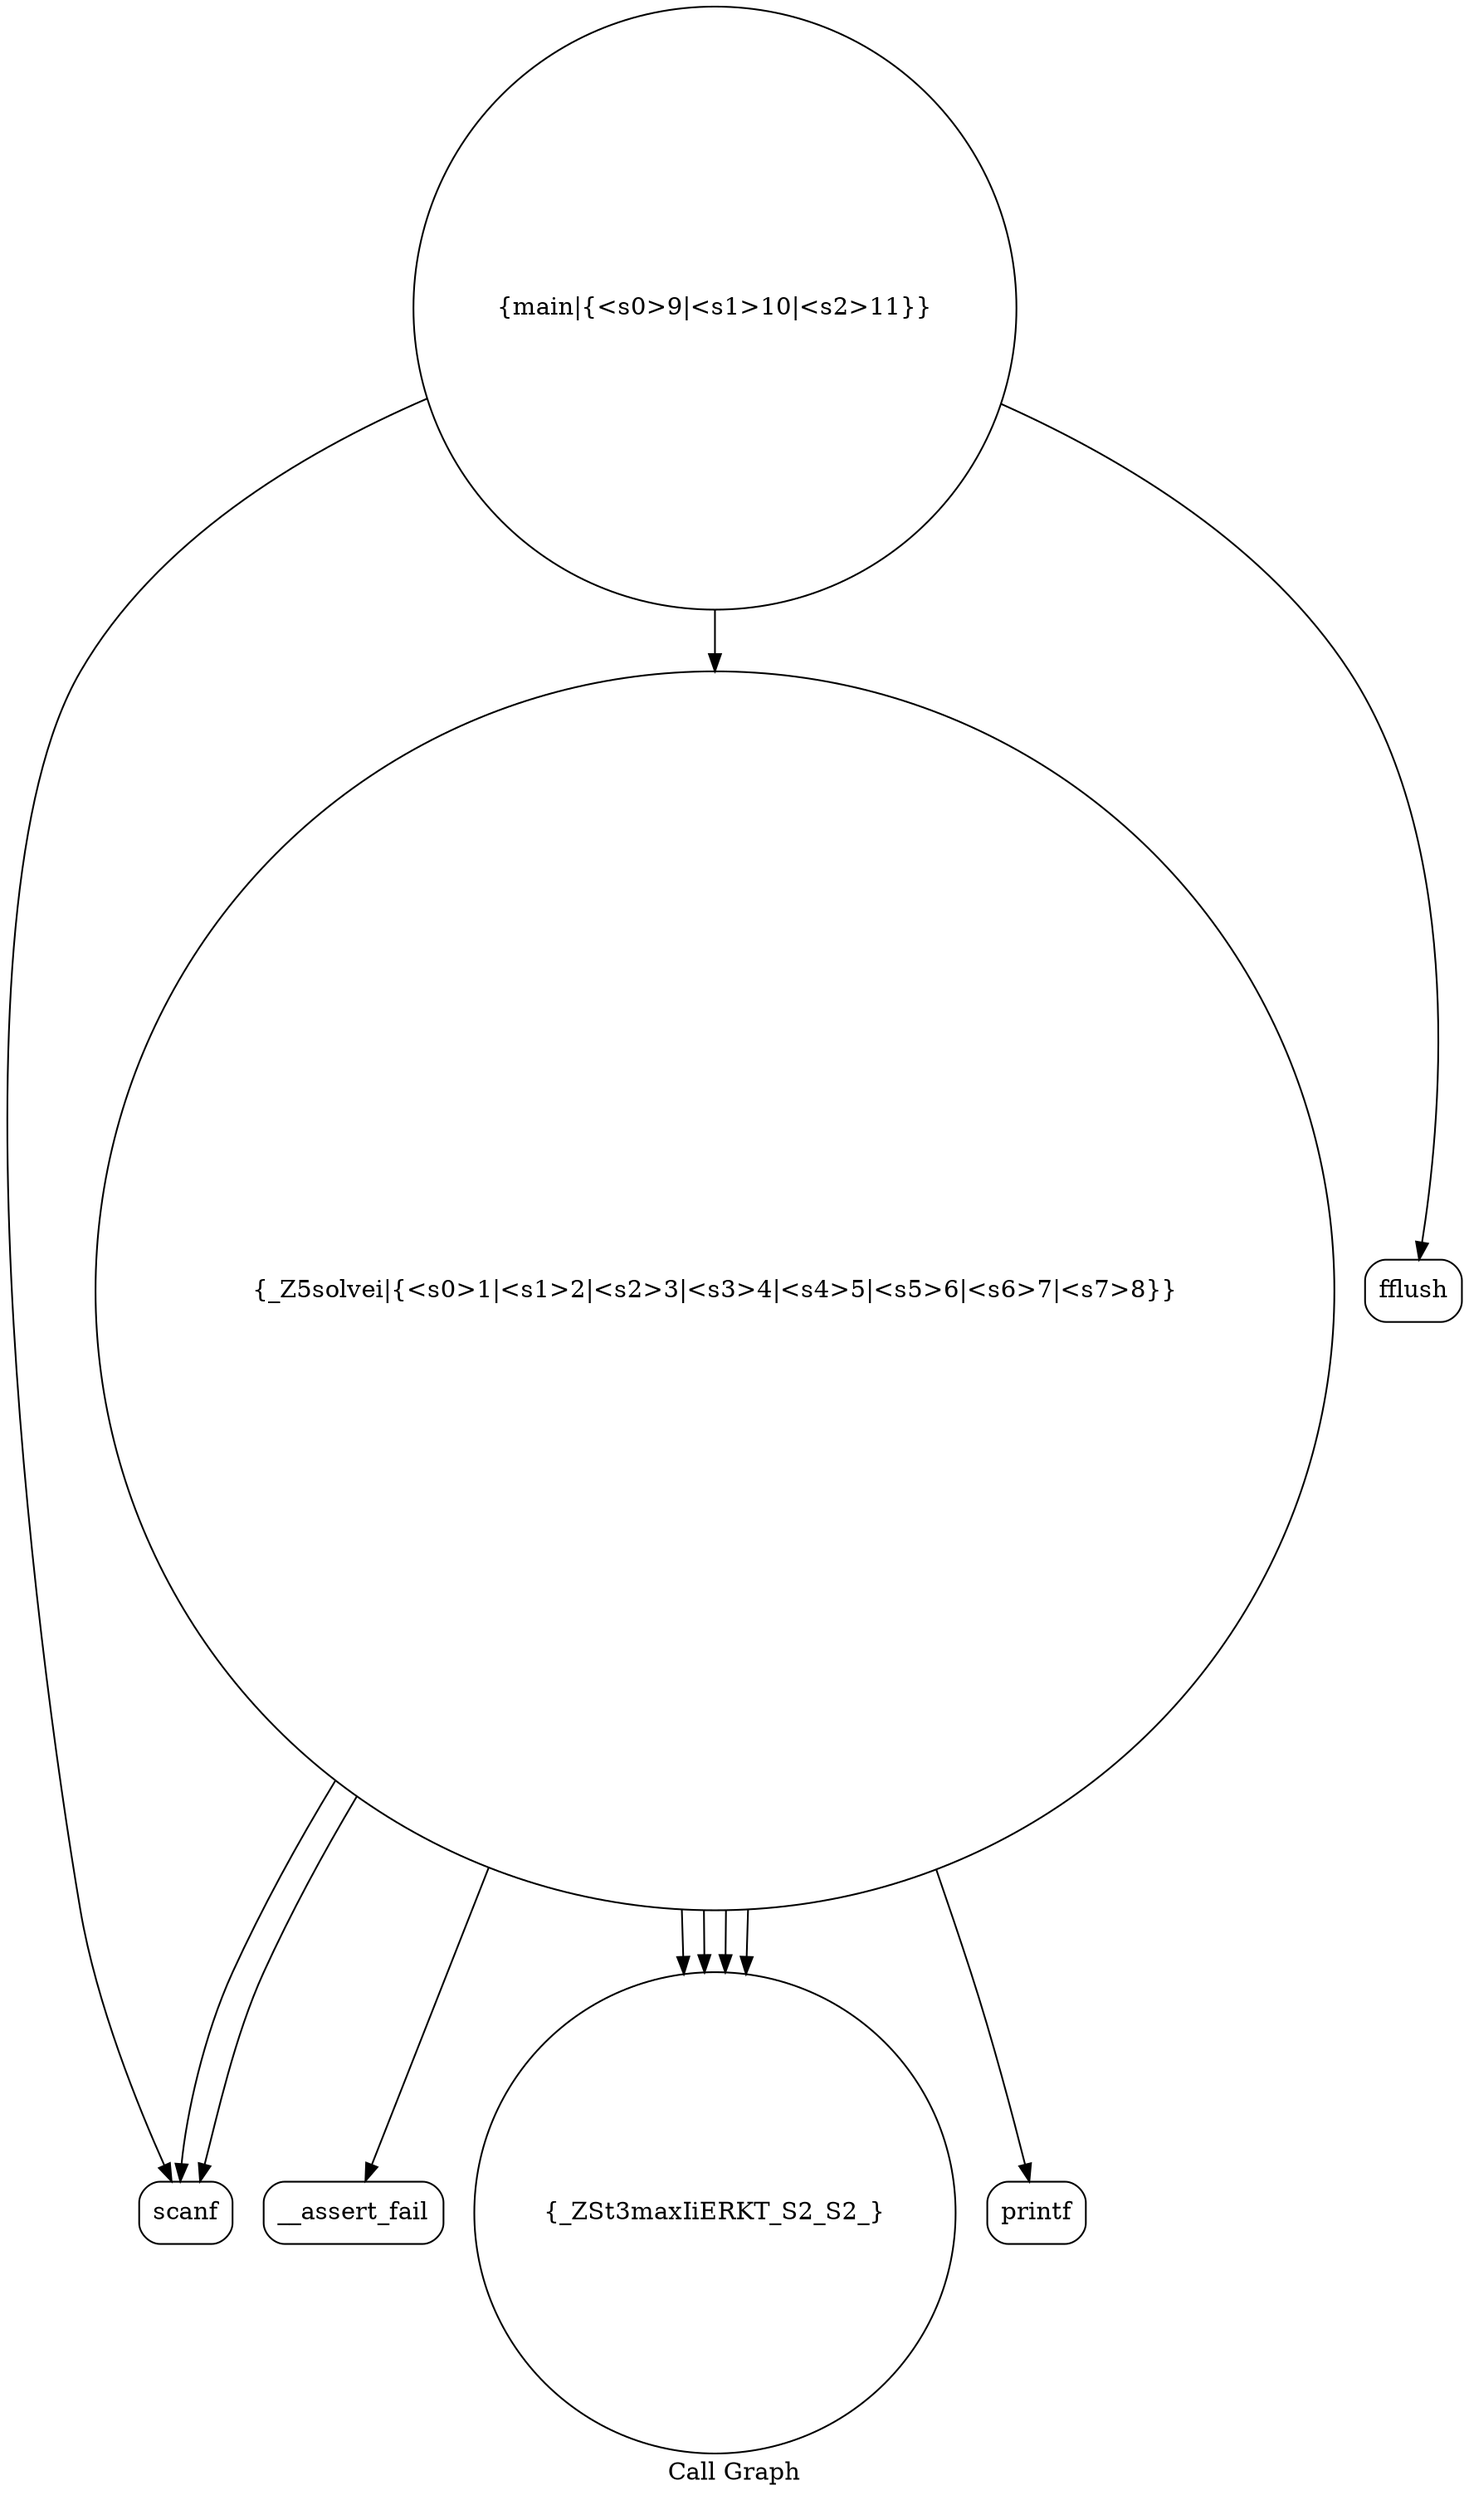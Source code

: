 digraph "Call Graph" {
	label="Call Graph";

	Node0x55992ffd4670 [shape=record,shape=circle,label="{_Z5solvei|{<s0>1|<s1>2|<s2>3|<s3>4|<s4>5|<s5>6|<s6>7|<s7>8}}"];
	Node0x55992ffd4670:s0 -> Node0x55992ffd4b00[color=black];
	Node0x55992ffd4670:s1 -> Node0x55992ffd4b00[color=black];
	Node0x55992ffd4670:s2 -> Node0x55992ffd4b80[color=black];
	Node0x55992ffd4670:s3 -> Node0x55992ffd4c00[color=black];
	Node0x55992ffd4670:s4 -> Node0x55992ffd4c00[color=black];
	Node0x55992ffd4670:s5 -> Node0x55992ffd4c00[color=black];
	Node0x55992ffd4670:s6 -> Node0x55992ffd4c00[color=black];
	Node0x55992ffd4670:s7 -> Node0x55992ffd4c80[color=black];
	Node0x55992ffd4b80 [shape=record,shape=Mrecord,label="{__assert_fail}"];
	Node0x55992ffd4c80 [shape=record,shape=Mrecord,label="{printf}"];
	Node0x55992ffd4d80 [shape=record,shape=Mrecord,label="{fflush}"];
	Node0x55992ffd4b00 [shape=record,shape=Mrecord,label="{scanf}"];
	Node0x55992ffd4c00 [shape=record,shape=circle,label="{_ZSt3maxIiERKT_S2_S2_}"];
	Node0x55992ffd4d00 [shape=record,shape=circle,label="{main|{<s0>9|<s1>10|<s2>11}}"];
	Node0x55992ffd4d00:s0 -> Node0x55992ffd4b00[color=black];
	Node0x55992ffd4d00:s1 -> Node0x55992ffd4670[color=black];
	Node0x55992ffd4d00:s2 -> Node0x55992ffd4d80[color=black];
}
